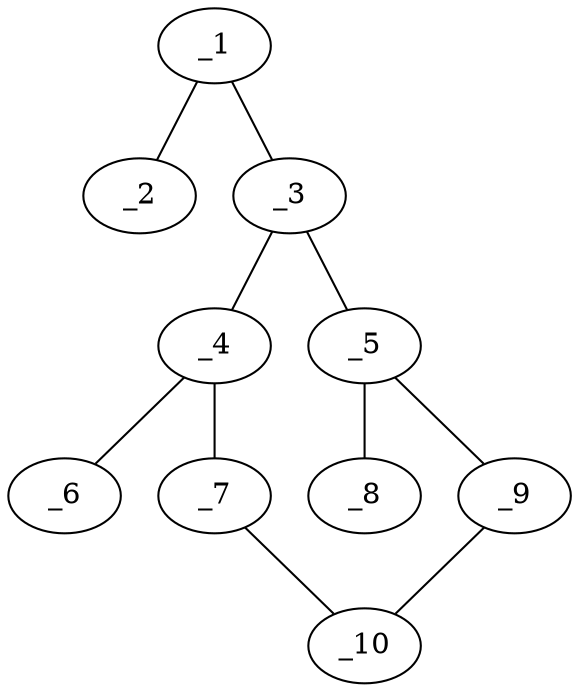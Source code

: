 graph molid163508 {
	_1	 [charge=0,
		chem=4,
		symbol="N  ",
		x="3.7321",
		y="1.25"];
	_2	 [charge=0,
		chem=2,
		symbol="O  ",
		x="4.5981",
		y="1.75"];
	_1 -- _2	 [valence=2];
	_3	 [charge=0,
		chem=1,
		symbol="C  ",
		x="3.7321",
		y="0.25"];
	_1 -- _3	 [valence=1];
	_4	 [charge=0,
		chem=1,
		symbol="C  ",
		x="2.866",
		y="-0.25"];
	_3 -- _4	 [valence=2];
	_5	 [charge=0,
		chem=1,
		symbol="C  ",
		x="4.5981",
		y="-0.25"];
	_3 -- _5	 [valence=1];
	_6	 [charge=0,
		chem=4,
		symbol="N  ",
		x=2,
		y="0.25"];
	_4 -- _6	 [valence=1];
	_7	 [charge=0,
		chem=4,
		symbol="N  ",
		x="2.866",
		y="-1.25"];
	_4 -- _7	 [valence=1];
	_8	 [charge=0,
		chem=4,
		symbol="N  ",
		x="5.4641",
		y="0.25"];
	_5 -- _8	 [valence=1];
	_9	 [charge=0,
		chem=4,
		symbol="N  ",
		x="4.5981",
		y="-1.25"];
	_5 -- _9	 [valence=2];
	_10	 [charge=0,
		chem=1,
		symbol="C  ",
		x="3.732",
		y="-1.75"];
	_7 -- _10	 [valence=2];
	_9 -- _10	 [valence=1];
}
